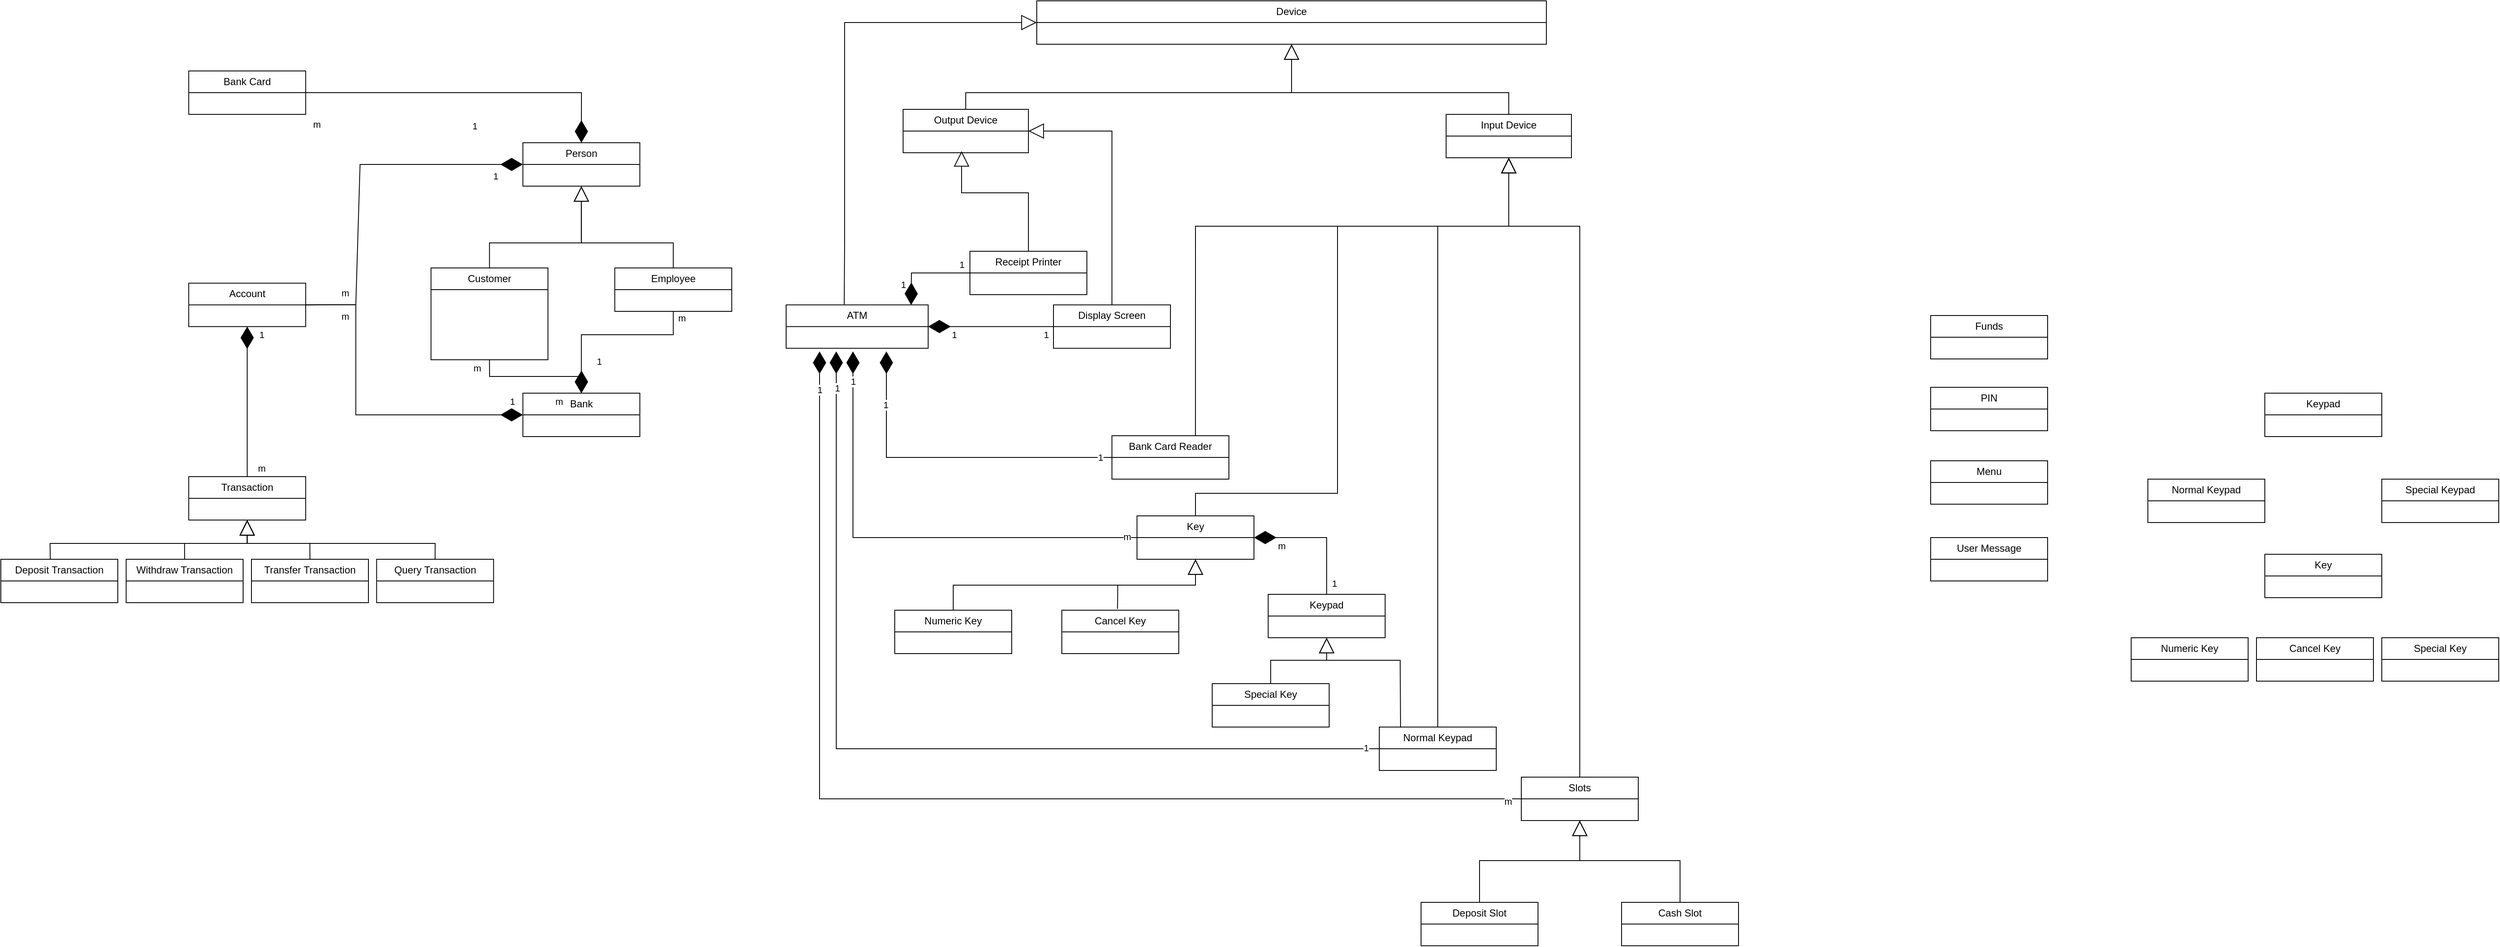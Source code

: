 <mxfile version="22.1.2" type="github">
  <diagram id="C5RBs43oDa-KdzZeNtuy" name="Page-1">
    <mxGraphModel dx="2876" dy="2240" grid="1" gridSize="10" guides="1" tooltips="1" connect="1" arrows="1" fold="1" page="1" pageScale="1" pageWidth="827" pageHeight="1169" math="0" shadow="0">
      <root>
        <mxCell id="WIyWlLk6GJQsqaUBKTNV-0" />
        <mxCell id="WIyWlLk6GJQsqaUBKTNV-1" parent="WIyWlLk6GJQsqaUBKTNV-0" />
        <mxCell id="lxfbXOvgFi9pX_aIyeBM-0" value="Person" style="swimlane;fontStyle=0;childLayout=stackLayout;horizontal=1;startSize=26;fillColor=none;horizontalStack=0;resizeParent=1;resizeParentMax=0;resizeLast=0;collapsible=1;marginBottom=0;whiteSpace=wrap;html=1;" parent="WIyWlLk6GJQsqaUBKTNV-1" vertex="1">
          <mxGeometry x="-65.1" y="60" width="140" height="52" as="geometry" />
        </mxCell>
        <mxCell id="lxfbXOvgFi9pX_aIyeBM-4" value="Customer" style="swimlane;fontStyle=0;childLayout=stackLayout;horizontal=1;startSize=26;fillColor=none;horizontalStack=0;resizeParent=1;resizeParentMax=0;resizeLast=0;collapsible=1;marginBottom=0;whiteSpace=wrap;html=1;" parent="WIyWlLk6GJQsqaUBKTNV-1" vertex="1">
          <mxGeometry x="-175.1" y="210" width="140" height="110" as="geometry" />
        </mxCell>
        <mxCell id="lxfbXOvgFi9pX_aIyeBM-5" value="Employee" style="swimlane;fontStyle=0;childLayout=stackLayout;horizontal=1;startSize=26;fillColor=none;horizontalStack=0;resizeParent=1;resizeParentMax=0;resizeLast=0;collapsible=1;marginBottom=0;whiteSpace=wrap;html=1;" parent="WIyWlLk6GJQsqaUBKTNV-1" vertex="1">
          <mxGeometry x="44.9" y="210" width="140" height="52" as="geometry" />
        </mxCell>
        <mxCell id="lxfbXOvgFi9pX_aIyeBM-7" value="" style="endArrow=block;endSize=16;endFill=0;html=1;rounded=0;exitX=0.5;exitY=0;exitDx=0;exitDy=0;entryX=0.5;entryY=1;entryDx=0;entryDy=0;" parent="WIyWlLk6GJQsqaUBKTNV-1" source="lxfbXOvgFi9pX_aIyeBM-4" target="lxfbXOvgFi9pX_aIyeBM-0" edge="1">
          <mxGeometry width="160" relative="1" as="geometry">
            <mxPoint x="54.9" y="420" as="sourcePoint" />
            <mxPoint x="4.9" y="170" as="targetPoint" />
            <Array as="points">
              <mxPoint x="-105.1" y="180" />
              <mxPoint x="4.9" y="180" />
            </Array>
          </mxGeometry>
        </mxCell>
        <mxCell id="lxfbXOvgFi9pX_aIyeBM-8" value="" style="endArrow=block;endSize=16;endFill=0;html=1;rounded=0;exitX=0.5;exitY=0;exitDx=0;exitDy=0;entryX=0.5;entryY=1;entryDx=0;entryDy=0;" parent="WIyWlLk6GJQsqaUBKTNV-1" source="lxfbXOvgFi9pX_aIyeBM-5" target="lxfbXOvgFi9pX_aIyeBM-0" edge="1">
          <mxGeometry width="160" relative="1" as="geometry">
            <mxPoint x="54.9" y="420" as="sourcePoint" />
            <mxPoint x="34.9" y="210" as="targetPoint" />
            <Array as="points">
              <mxPoint x="114.9" y="180" />
              <mxPoint x="4.9" y="180" />
            </Array>
          </mxGeometry>
        </mxCell>
        <mxCell id="lxfbXOvgFi9pX_aIyeBM-9" value="Bank" style="swimlane;fontStyle=0;childLayout=stackLayout;horizontal=1;startSize=26;fillColor=none;horizontalStack=0;resizeParent=1;resizeParentMax=0;resizeLast=0;collapsible=1;marginBottom=0;whiteSpace=wrap;html=1;" parent="WIyWlLk6GJQsqaUBKTNV-1" vertex="1">
          <mxGeometry x="-65.1" y="360" width="140" height="52" as="geometry" />
        </mxCell>
        <mxCell id="lxfbXOvgFi9pX_aIyeBM-10" value="" style="endArrow=diamondThin;endFill=1;endSize=24;html=1;rounded=0;entryX=0.5;entryY=0;entryDx=0;entryDy=0;exitX=0.5;exitY=1;exitDx=0;exitDy=0;" parent="WIyWlLk6GJQsqaUBKTNV-1" source="lxfbXOvgFi9pX_aIyeBM-4" target="lxfbXOvgFi9pX_aIyeBM-9" edge="1">
          <mxGeometry width="160" relative="1" as="geometry">
            <mxPoint x="354.9" y="360" as="sourcePoint" />
            <mxPoint x="444.9" y="390" as="targetPoint" />
            <Array as="points">
              <mxPoint x="-105" y="340" />
              <mxPoint x="-50" y="340" />
              <mxPoint x="5" y="340" />
            </Array>
          </mxGeometry>
        </mxCell>
        <mxCell id="lxfbXOvgFi9pX_aIyeBM-12" value="m" style="edgeLabel;html=1;align=center;verticalAlign=middle;resizable=0;points=[];" parent="lxfbXOvgFi9pX_aIyeBM-10" vertex="1" connectable="0">
          <mxGeometry x="-0.471" relative="1" as="geometry">
            <mxPoint x="63" y="30" as="offset" />
          </mxGeometry>
        </mxCell>
        <mxCell id="lxfbXOvgFi9pX_aIyeBM-13" value="m" style="edgeLabel;html=1;align=center;verticalAlign=middle;resizable=0;points=[];" parent="lxfbXOvgFi9pX_aIyeBM-10" vertex="1" connectable="0">
          <mxGeometry x="-0.894" y="-2" relative="1" as="geometry">
            <mxPoint x="-13" y="2" as="offset" />
          </mxGeometry>
        </mxCell>
        <mxCell id="lxfbXOvgFi9pX_aIyeBM-11" value="" style="endArrow=diamondThin;endFill=1;endSize=24;html=1;rounded=0;entryX=0.5;entryY=0;entryDx=0;entryDy=0;exitX=0.5;exitY=1;exitDx=0;exitDy=0;" parent="WIyWlLk6GJQsqaUBKTNV-1" source="lxfbXOvgFi9pX_aIyeBM-5" target="lxfbXOvgFi9pX_aIyeBM-9" edge="1">
          <mxGeometry width="160" relative="1" as="geometry">
            <mxPoint x="284.9" y="390" as="sourcePoint" />
            <mxPoint x="444.9" y="390" as="targetPoint" />
            <Array as="points">
              <mxPoint x="114.9" y="290" />
              <mxPoint x="4.9" y="290" />
            </Array>
          </mxGeometry>
        </mxCell>
        <mxCell id="lxfbXOvgFi9pX_aIyeBM-14" value="m" style="edgeLabel;html=1;align=center;verticalAlign=middle;resizable=0;points=[];" parent="WIyWlLk6GJQsqaUBKTNV-1" vertex="1" connectable="0">
          <mxGeometry x="-115.1" y="280.2" as="geometry">
            <mxPoint x="240" y="-10" as="offset" />
          </mxGeometry>
        </mxCell>
        <mxCell id="lxfbXOvgFi9pX_aIyeBM-15" value="1" style="edgeLabel;html=1;align=center;verticalAlign=middle;resizable=0;points=[];" parent="WIyWlLk6GJQsqaUBKTNV-1" vertex="1" connectable="0">
          <mxGeometry x="-5.3" y="330" as="geometry">
            <mxPoint x="31" y="-8" as="offset" />
          </mxGeometry>
        </mxCell>
        <mxCell id="lxfbXOvgFi9pX_aIyeBM-16" value="Device" style="swimlane;fontStyle=0;childLayout=stackLayout;horizontal=1;startSize=26;fillColor=none;horizontalStack=0;resizeParent=1;resizeParentMax=0;resizeLast=0;collapsible=1;marginBottom=0;whiteSpace=wrap;html=1;swimlaneFillColor=none;" parent="WIyWlLk6GJQsqaUBKTNV-1" vertex="1">
          <mxGeometry x="550" y="-110" width="610" height="52" as="geometry" />
        </mxCell>
        <mxCell id="lxfbXOvgFi9pX_aIyeBM-18" value="Slots" style="swimlane;fontStyle=0;childLayout=stackLayout;horizontal=1;startSize=26;fillColor=none;horizontalStack=0;resizeParent=1;resizeParentMax=0;resizeLast=0;collapsible=1;marginBottom=0;whiteSpace=wrap;html=1;" parent="WIyWlLk6GJQsqaUBKTNV-1" vertex="1">
          <mxGeometry x="1130" y="820" width="140" height="52" as="geometry" />
        </mxCell>
        <mxCell id="lxfbXOvgFi9pX_aIyeBM-19" value="Display Screen" style="swimlane;fontStyle=0;childLayout=stackLayout;horizontal=1;startSize=26;fillColor=none;horizontalStack=0;resizeParent=1;resizeParentMax=0;resizeLast=0;collapsible=1;marginBottom=0;whiteSpace=wrap;html=1;" parent="WIyWlLk6GJQsqaUBKTNV-1" vertex="1">
          <mxGeometry x="570" y="254.2" width="140" height="52" as="geometry" />
        </mxCell>
        <mxCell id="lxfbXOvgFi9pX_aIyeBM-21" value="Bank Card Reader" style="swimlane;fontStyle=0;childLayout=stackLayout;horizontal=1;startSize=26;fillColor=none;horizontalStack=0;resizeParent=1;resizeParentMax=0;resizeLast=0;collapsible=1;marginBottom=0;whiteSpace=wrap;html=1;" parent="WIyWlLk6GJQsqaUBKTNV-1" vertex="1">
          <mxGeometry x="640" y="411" width="140" height="52" as="geometry" />
        </mxCell>
        <mxCell id="lxfbXOvgFi9pX_aIyeBM-22" value="Key" style="swimlane;fontStyle=0;childLayout=stackLayout;horizontal=1;startSize=26;fillColor=none;horizontalStack=0;resizeParent=1;resizeParentMax=0;resizeLast=0;collapsible=1;marginBottom=0;whiteSpace=wrap;html=1;" parent="WIyWlLk6GJQsqaUBKTNV-1" vertex="1">
          <mxGeometry x="670" y="507" width="140" height="52" as="geometry" />
        </mxCell>
        <mxCell id="lxfbXOvgFi9pX_aIyeBM-23" value="" style="endArrow=block;endSize=16;endFill=0;html=1;rounded=0;exitX=0.409;exitY=-0.009;exitDx=0;exitDy=0;exitPerimeter=0;entryX=0;entryY=0.5;entryDx=0;entryDy=0;" parent="WIyWlLk6GJQsqaUBKTNV-1" source="lxfbXOvgFi9pX_aIyeBM-17" edge="1" target="lxfbXOvgFi9pX_aIyeBM-16">
          <mxGeometry width="160" relative="1" as="geometry">
            <mxPoint x="490" y="280" as="sourcePoint" />
            <mxPoint x="585" y="150" as="targetPoint" />
            <Array as="points">
              <mxPoint x="320" y="180" />
              <mxPoint x="320" y="-10" />
              <mxPoint x="320" y="-84" />
            </Array>
          </mxGeometry>
        </mxCell>
        <mxCell id="lxfbXOvgFi9pX_aIyeBM-17" value="ATM" style="swimlane;fontStyle=0;childLayout=stackLayout;horizontal=1;startSize=26;fillColor=none;horizontalStack=0;resizeParent=1;resizeParentMax=0;resizeLast=0;collapsible=1;marginBottom=0;whiteSpace=wrap;html=1;" parent="WIyWlLk6GJQsqaUBKTNV-1" vertex="1">
          <mxGeometry x="250" y="254.2" width="170" height="52" as="geometry" />
        </mxCell>
        <mxCell id="lxfbXOvgFi9pX_aIyeBM-24" value="Receipt Printer" style="swimlane;fontStyle=0;childLayout=stackLayout;horizontal=1;startSize=26;fillColor=none;horizontalStack=0;resizeParent=1;resizeParentMax=0;resizeLast=0;collapsible=1;marginBottom=0;whiteSpace=wrap;html=1;" parent="WIyWlLk6GJQsqaUBKTNV-1" vertex="1">
          <mxGeometry x="470" y="190" width="140" height="52" as="geometry" />
        </mxCell>
        <mxCell id="lxfbXOvgFi9pX_aIyeBM-25" value="" style="endArrow=block;endSize=16;endFill=0;html=1;rounded=0;exitX=0.5;exitY=0;exitDx=0;exitDy=0;" parent="WIyWlLk6GJQsqaUBKTNV-1" source="lxfbXOvgFi9pX_aIyeBM-24" edge="1">
          <mxGeometry width="160" relative="1" as="geometry">
            <mxPoint x="1167.5" y="280.2" as="sourcePoint" />
            <mxPoint x="460" y="70" as="targetPoint" />
            <Array as="points">
              <mxPoint x="540" y="120" />
              <mxPoint x="460" y="120" />
            </Array>
          </mxGeometry>
        </mxCell>
        <mxCell id="lxfbXOvgFi9pX_aIyeBM-26" value="" style="endArrow=block;endSize=16;endFill=0;html=1;rounded=0;exitX=0.714;exitY=0;exitDx=0;exitDy=0;entryX=0.5;entryY=1;entryDx=0;entryDy=0;exitPerimeter=0;" parent="WIyWlLk6GJQsqaUBKTNV-1" source="lxfbXOvgFi9pX_aIyeBM-21" edge="1" target="137IAhRCgr-cATY4Nlkl-7">
          <mxGeometry width="160" relative="1" as="geometry">
            <mxPoint x="490" y="190" as="sourcePoint" />
            <mxPoint x="655" y="150" as="targetPoint" />
            <Array as="points">
              <mxPoint x="740" y="160" />
              <mxPoint x="930" y="160" />
              <mxPoint x="1115" y="160" />
            </Array>
          </mxGeometry>
        </mxCell>
        <mxCell id="lxfbXOvgFi9pX_aIyeBM-28" value="" style="endArrow=block;endSize=16;endFill=0;html=1;rounded=0;exitX=0.5;exitY=0;exitDx=0;exitDy=0;entryX=1;entryY=0.5;entryDx=0;entryDy=0;" parent="WIyWlLk6GJQsqaUBKTNV-1" source="lxfbXOvgFi9pX_aIyeBM-19" edge="1" target="137IAhRCgr-cATY4Nlkl-8">
          <mxGeometry width="160" relative="1" as="geometry">
            <mxPoint x="610" y="320" as="sourcePoint" />
            <mxPoint x="960" y="90" as="targetPoint" />
            <Array as="points">
              <mxPoint x="640" y="46" />
            </Array>
          </mxGeometry>
        </mxCell>
        <mxCell id="lxfbXOvgFi9pX_aIyeBM-29" value="" style="endArrow=block;endSize=16;endFill=0;html=1;rounded=0;exitX=0.5;exitY=0;exitDx=0;exitDy=0;entryX=0.5;entryY=1;entryDx=0;entryDy=0;" parent="WIyWlLk6GJQsqaUBKTNV-1" source="lxfbXOvgFi9pX_aIyeBM-22" edge="1" target="137IAhRCgr-cATY4Nlkl-7">
          <mxGeometry width="160" relative="1" as="geometry">
            <mxPoint x="610" y="320" as="sourcePoint" />
            <mxPoint x="820" y="150" as="targetPoint" />
            <Array as="points">
              <mxPoint x="740" y="480" />
              <mxPoint x="910" y="480" />
              <mxPoint x="910" y="160" />
              <mxPoint x="1115" y="160" />
            </Array>
          </mxGeometry>
        </mxCell>
        <mxCell id="lxfbXOvgFi9pX_aIyeBM-30" value="" style="endArrow=block;endSize=16;endFill=0;html=1;rounded=0;exitX=0.5;exitY=0;exitDx=0;exitDy=0;entryX=0.5;entryY=1;entryDx=0;entryDy=0;" parent="WIyWlLk6GJQsqaUBKTNV-1" source="lxfbXOvgFi9pX_aIyeBM-18" edge="1" target="137IAhRCgr-cATY4Nlkl-7">
          <mxGeometry width="160" relative="1" as="geometry">
            <mxPoint x="720" y="360" as="sourcePoint" />
            <mxPoint x="1120" y="150" as="targetPoint" />
            <Array as="points">
              <mxPoint x="1200" y="160" />
              <mxPoint x="1115" y="160" />
            </Array>
          </mxGeometry>
        </mxCell>
        <mxCell id="lxfbXOvgFi9pX_aIyeBM-31" value="Deposit Slot" style="swimlane;fontStyle=0;childLayout=stackLayout;horizontal=1;startSize=26;fillColor=none;horizontalStack=0;resizeParent=1;resizeParentMax=0;resizeLast=0;collapsible=1;marginBottom=0;whiteSpace=wrap;html=1;" parent="WIyWlLk6GJQsqaUBKTNV-1" vertex="1">
          <mxGeometry x="1010" y="970" width="140" height="52" as="geometry" />
        </mxCell>
        <mxCell id="lxfbXOvgFi9pX_aIyeBM-32" value="Cash Slot" style="swimlane;fontStyle=0;childLayout=stackLayout;horizontal=1;startSize=26;fillColor=none;horizontalStack=0;resizeParent=1;resizeParentMax=0;resizeLast=0;collapsible=1;marginBottom=0;whiteSpace=wrap;html=1;" parent="WIyWlLk6GJQsqaUBKTNV-1" vertex="1">
          <mxGeometry x="1250" y="970" width="140" height="52" as="geometry" />
        </mxCell>
        <mxCell id="lxfbXOvgFi9pX_aIyeBM-33" value="Cancel Key" style="swimlane;fontStyle=0;childLayout=stackLayout;horizontal=1;startSize=26;fillColor=none;horizontalStack=0;resizeParent=1;resizeParentMax=0;resizeLast=0;collapsible=1;marginBottom=0;whiteSpace=wrap;html=1;" parent="WIyWlLk6GJQsqaUBKTNV-1" vertex="1">
          <mxGeometry x="580" y="620" width="140" height="52" as="geometry" />
        </mxCell>
        <mxCell id="lxfbXOvgFi9pX_aIyeBM-34" value="Special Key" style="swimlane;fontStyle=0;childLayout=stackLayout;horizontal=1;startSize=26;fillColor=none;horizontalStack=0;resizeParent=1;resizeParentMax=0;resizeLast=0;collapsible=1;marginBottom=0;whiteSpace=wrap;html=1;" parent="WIyWlLk6GJQsqaUBKTNV-1" vertex="1">
          <mxGeometry x="760" y="708" width="140" height="52" as="geometry" />
        </mxCell>
        <mxCell id="lxfbXOvgFi9pX_aIyeBM-35" value="Normal Keypad" style="swimlane;fontStyle=0;childLayout=stackLayout;horizontal=1;startSize=26;fillColor=none;horizontalStack=0;resizeParent=1;resizeParentMax=0;resizeLast=0;collapsible=1;marginBottom=0;whiteSpace=wrap;html=1;" parent="WIyWlLk6GJQsqaUBKTNV-1" vertex="1">
          <mxGeometry x="960" y="760" width="140" height="52" as="geometry" />
        </mxCell>
        <mxCell id="lxfbXOvgFi9pX_aIyeBM-36" value="" style="endArrow=diamondThin;endFill=1;endSize=24;html=1;rounded=0;entryX=0.88;entryY=0.003;entryDx=0;entryDy=0;exitX=0;exitY=0.5;exitDx=0;exitDy=0;entryPerimeter=0;" parent="WIyWlLk6GJQsqaUBKTNV-1" source="lxfbXOvgFi9pX_aIyeBM-24" target="lxfbXOvgFi9pX_aIyeBM-17" edge="1">
          <mxGeometry width="160" relative="1" as="geometry">
            <mxPoint x="610" y="440" as="sourcePoint" />
            <mxPoint x="770" y="440" as="targetPoint" />
            <Array as="points">
              <mxPoint x="400" y="216" />
            </Array>
          </mxGeometry>
        </mxCell>
        <mxCell id="lxfbXOvgFi9pX_aIyeBM-76" value="1" style="edgeLabel;html=1;align=center;verticalAlign=middle;resizable=0;points=[];" parent="lxfbXOvgFi9pX_aIyeBM-36" vertex="1" connectable="0">
          <mxGeometry x="0.183" y="2" relative="1" as="geometry">
            <mxPoint x="-16" y="12" as="offset" />
          </mxGeometry>
        </mxCell>
        <mxCell id="lxfbXOvgFi9pX_aIyeBM-77" value="1" style="edgeLabel;html=1;align=center;verticalAlign=middle;resizable=0;points=[];" parent="lxfbXOvgFi9pX_aIyeBM-36" vertex="1" connectable="0">
          <mxGeometry x="-0.611" relative="1" as="geometry">
            <mxPoint x="11" y="-10" as="offset" />
          </mxGeometry>
        </mxCell>
        <mxCell id="lxfbXOvgFi9pX_aIyeBM-37" value="" style="endArrow=diamondThin;endFill=1;endSize=24;html=1;rounded=0;exitX=0;exitY=0.5;exitDx=0;exitDy=0;" parent="WIyWlLk6GJQsqaUBKTNV-1" source="lxfbXOvgFi9pX_aIyeBM-21" edge="1">
          <mxGeometry width="160" relative="1" as="geometry">
            <mxPoint x="470" y="365.58" as="sourcePoint" />
            <mxPoint x="370" y="310" as="targetPoint" />
            <Array as="points">
              <mxPoint x="370" y="437" />
            </Array>
          </mxGeometry>
        </mxCell>
        <mxCell id="lxfbXOvgFi9pX_aIyeBM-78" value="1" style="edgeLabel;html=1;align=center;verticalAlign=middle;resizable=0;points=[];" parent="lxfbXOvgFi9pX_aIyeBM-37" vertex="1" connectable="0">
          <mxGeometry x="0.711" y="1" relative="1" as="geometry">
            <mxPoint y="6" as="offset" />
          </mxGeometry>
        </mxCell>
        <mxCell id="lxfbXOvgFi9pX_aIyeBM-79" value="1" style="edgeLabel;html=1;align=center;verticalAlign=middle;resizable=0;points=[];" parent="lxfbXOvgFi9pX_aIyeBM-37" vertex="1" connectable="0">
          <mxGeometry x="-0.926" relative="1" as="geometry">
            <mxPoint as="offset" />
          </mxGeometry>
        </mxCell>
        <mxCell id="lxfbXOvgFi9pX_aIyeBM-38" value="" style="endArrow=diamondThin;endFill=1;endSize=24;html=1;rounded=0;exitX=0;exitY=0.5;exitDx=0;exitDy=0;entryX=1;entryY=0.5;entryDx=0;entryDy=0;" parent="WIyWlLk6GJQsqaUBKTNV-1" source="lxfbXOvgFi9pX_aIyeBM-19" edge="1" target="lxfbXOvgFi9pX_aIyeBM-17">
          <mxGeometry width="160" relative="1" as="geometry">
            <mxPoint x="650" y="450" as="sourcePoint" />
            <mxPoint x="350" y="310" as="targetPoint" />
            <Array as="points" />
          </mxGeometry>
        </mxCell>
        <mxCell id="lxfbXOvgFi9pX_aIyeBM-80" value="1" style="edgeLabel;html=1;align=center;verticalAlign=middle;resizable=0;points=[];" parent="lxfbXOvgFi9pX_aIyeBM-38" vertex="1" connectable="0">
          <mxGeometry x="0.835" relative="1" as="geometry">
            <mxPoint x="18" y="10" as="offset" />
          </mxGeometry>
        </mxCell>
        <mxCell id="lxfbXOvgFi9pX_aIyeBM-81" value="1" style="edgeLabel;html=1;align=center;verticalAlign=middle;resizable=0;points=[];" parent="lxfbXOvgFi9pX_aIyeBM-38" vertex="1" connectable="0">
          <mxGeometry x="-0.951" relative="1" as="geometry">
            <mxPoint x="-6" y="10" as="offset" />
          </mxGeometry>
        </mxCell>
        <mxCell id="lxfbXOvgFi9pX_aIyeBM-39" value="" style="endArrow=diamondThin;endFill=1;endSize=24;html=1;rounded=0;exitX=0;exitY=0.5;exitDx=0;exitDy=0;" parent="WIyWlLk6GJQsqaUBKTNV-1" source="lxfbXOvgFi9pX_aIyeBM-22" edge="1">
          <mxGeometry width="160" relative="1" as="geometry">
            <mxPoint x="660" y="516" as="sourcePoint" />
            <mxPoint x="330" y="310" as="targetPoint" />
            <Array as="points">
              <mxPoint x="330" y="533" />
            </Array>
          </mxGeometry>
        </mxCell>
        <mxCell id="lxfbXOvgFi9pX_aIyeBM-82" value="1" style="edgeLabel;html=1;align=center;verticalAlign=middle;resizable=0;points=[];" parent="lxfbXOvgFi9pX_aIyeBM-39" vertex="1" connectable="0">
          <mxGeometry x="0.885" relative="1" as="geometry">
            <mxPoint y="3" as="offset" />
          </mxGeometry>
        </mxCell>
        <mxCell id="lxfbXOvgFi9pX_aIyeBM-83" value="m" style="edgeLabel;html=1;align=center;verticalAlign=middle;resizable=0;points=[];" parent="lxfbXOvgFi9pX_aIyeBM-39" vertex="1" connectable="0">
          <mxGeometry x="-0.955" y="-1" relative="1" as="geometry">
            <mxPoint as="offset" />
          </mxGeometry>
        </mxCell>
        <mxCell id="lxfbXOvgFi9pX_aIyeBM-40" value="" style="endArrow=diamondThin;endFill=1;endSize=24;html=1;rounded=0;exitX=0;exitY=0.5;exitDx=0;exitDy=0;" parent="WIyWlLk6GJQsqaUBKTNV-1" source="lxfbXOvgFi9pX_aIyeBM-18" edge="1">
          <mxGeometry width="160" relative="1" as="geometry">
            <mxPoint x="745" y="610" as="sourcePoint" />
            <mxPoint x="290" y="310" as="targetPoint" />
            <Array as="points">
              <mxPoint x="290" y="846" />
              <mxPoint x="290" y="686" />
            </Array>
          </mxGeometry>
        </mxCell>
        <mxCell id="lxfbXOvgFi9pX_aIyeBM-86" value="m" style="edgeLabel;html=1;align=center;verticalAlign=middle;resizable=0;points=[];" parent="lxfbXOvgFi9pX_aIyeBM-40" vertex="1" connectable="0">
          <mxGeometry x="-0.976" y="3" relative="1" as="geometry">
            <mxPoint as="offset" />
          </mxGeometry>
        </mxCell>
        <mxCell id="lxfbXOvgFi9pX_aIyeBM-87" value="1" style="edgeLabel;html=1;align=center;verticalAlign=middle;resizable=0;points=[];" parent="lxfbXOvgFi9pX_aIyeBM-40" vertex="1" connectable="0">
          <mxGeometry x="0.933" relative="1" as="geometry">
            <mxPoint as="offset" />
          </mxGeometry>
        </mxCell>
        <mxCell id="lxfbXOvgFi9pX_aIyeBM-41" value="" style="endArrow=diamondThin;endFill=1;endSize=24;html=1;rounded=0;exitX=0;exitY=0.5;exitDx=0;exitDy=0;" parent="WIyWlLk6GJQsqaUBKTNV-1" source="lxfbXOvgFi9pX_aIyeBM-35" edge="1">
          <mxGeometry width="160" relative="1" as="geometry">
            <mxPoint x="690" y="620" as="sourcePoint" />
            <mxPoint x="310" y="310" as="targetPoint" />
            <Array as="points">
              <mxPoint x="310" y="786" />
              <mxPoint x="310" y="596" />
            </Array>
          </mxGeometry>
        </mxCell>
        <mxCell id="lxfbXOvgFi9pX_aIyeBM-84" value="1" style="edgeLabel;html=1;align=center;verticalAlign=middle;resizable=0;points=[];" parent="lxfbXOvgFi9pX_aIyeBM-41" vertex="1" connectable="0">
          <mxGeometry x="0.922" relative="1" as="geometry">
            <mxPoint x="1" as="offset" />
          </mxGeometry>
        </mxCell>
        <mxCell id="lxfbXOvgFi9pX_aIyeBM-85" value="1" style="edgeLabel;html=1;align=center;verticalAlign=middle;resizable=0;points=[];" parent="lxfbXOvgFi9pX_aIyeBM-41" vertex="1" connectable="0">
          <mxGeometry x="-0.972" y="-1" relative="1" as="geometry">
            <mxPoint as="offset" />
          </mxGeometry>
        </mxCell>
        <mxCell id="lxfbXOvgFi9pX_aIyeBM-42" value="" style="endArrow=block;endSize=16;endFill=0;html=1;rounded=0;exitX=0.5;exitY=0;exitDx=0;exitDy=0;entryX=0.5;entryY=1;entryDx=0;entryDy=0;" parent="WIyWlLk6GJQsqaUBKTNV-1" source="lxfbXOvgFi9pX_aIyeBM-31" target="lxfbXOvgFi9pX_aIyeBM-18" edge="1">
          <mxGeometry width="160" relative="1" as="geometry">
            <mxPoint x="630" y="730" as="sourcePoint" />
            <mxPoint x="790" y="730" as="targetPoint" />
            <Array as="points">
              <mxPoint x="1080" y="920" />
              <mxPoint x="1200" y="920" />
            </Array>
          </mxGeometry>
        </mxCell>
        <mxCell id="lxfbXOvgFi9pX_aIyeBM-43" value="" style="endArrow=block;endSize=16;endFill=0;html=1;rounded=0;exitX=0.5;exitY=0;exitDx=0;exitDy=0;entryX=0.5;entryY=1;entryDx=0;entryDy=0;" parent="WIyWlLk6GJQsqaUBKTNV-1" source="lxfbXOvgFi9pX_aIyeBM-32" target="lxfbXOvgFi9pX_aIyeBM-18" edge="1">
          <mxGeometry width="160" relative="1" as="geometry">
            <mxPoint x="1035" y="770" as="sourcePoint" />
            <mxPoint x="1130" y="722" as="targetPoint" />
            <Array as="points">
              <mxPoint x="1320" y="920" />
              <mxPoint x="1200" y="920" />
            </Array>
          </mxGeometry>
        </mxCell>
        <mxCell id="lxfbXOvgFi9pX_aIyeBM-44" value="" style="endArrow=block;endSize=16;endFill=0;html=1;rounded=0;exitX=0.476;exitY=-0.03;exitDx=0;exitDy=0;exitPerimeter=0;entryX=0.5;entryY=1;entryDx=0;entryDy=0;" parent="WIyWlLk6GJQsqaUBKTNV-1" source="lxfbXOvgFi9pX_aIyeBM-33" target="lxfbXOvgFi9pX_aIyeBM-22" edge="1">
          <mxGeometry width="160" relative="1" as="geometry">
            <mxPoint x="700" y="720" as="sourcePoint" />
            <mxPoint x="860" y="720" as="targetPoint" />
            <Array as="points">
              <mxPoint x="647" y="590" />
              <mxPoint x="740" y="590" />
            </Array>
          </mxGeometry>
        </mxCell>
        <mxCell id="lxfbXOvgFi9pX_aIyeBM-45" value="" style="endArrow=block;endSize=16;endFill=0;html=1;rounded=0;exitX=0.5;exitY=0;exitDx=0;exitDy=0;entryX=0.5;entryY=1;entryDx=0;entryDy=0;" parent="WIyWlLk6GJQsqaUBKTNV-1" source="lxfbXOvgFi9pX_aIyeBM-34" target="SAzdY6Elj2zPDtOs_SPH-2" edge="1">
          <mxGeometry width="160" relative="1" as="geometry">
            <mxPoint x="700" y="720" as="sourcePoint" />
            <mxPoint x="900" y="650" as="targetPoint" />
            <Array as="points">
              <mxPoint x="830" y="680" />
              <mxPoint x="897" y="680" />
            </Array>
          </mxGeometry>
        </mxCell>
        <mxCell id="lxfbXOvgFi9pX_aIyeBM-46" value="" style="endArrow=block;endSize=16;endFill=0;html=1;rounded=0;exitX=0.5;exitY=0;exitDx=0;exitDy=0;entryX=0.5;entryY=1;entryDx=0;entryDy=0;" parent="WIyWlLk6GJQsqaUBKTNV-1" source="lxfbXOvgFi9pX_aIyeBM-35" edge="1" target="137IAhRCgr-cATY4Nlkl-7">
          <mxGeometry width="160" relative="1" as="geometry">
            <mxPoint x="530" y="390" as="sourcePoint" />
            <mxPoint x="970" y="150" as="targetPoint" />
            <Array as="points">
              <mxPoint x="1030" y="160" />
              <mxPoint x="1115" y="160" />
            </Array>
          </mxGeometry>
        </mxCell>
        <mxCell id="lxfbXOvgFi9pX_aIyeBM-47" value="" style="endArrow=diamondThin;endFill=1;endSize=24;html=1;rounded=0;exitX=0.5;exitY=0;exitDx=0;exitDy=0;entryX=1;entryY=0.5;entryDx=0;entryDy=0;" parent="WIyWlLk6GJQsqaUBKTNV-1" source="SAzdY6Elj2zPDtOs_SPH-2" target="lxfbXOvgFi9pX_aIyeBM-22" edge="1">
          <mxGeometry width="160" relative="1" as="geometry">
            <mxPoint x="999.08" y="730.78" as="sourcePoint" />
            <mxPoint x="957" y="550" as="targetPoint" />
            <Array as="points">
              <mxPoint x="897" y="533" />
            </Array>
          </mxGeometry>
        </mxCell>
        <mxCell id="lxfbXOvgFi9pX_aIyeBM-74" value="m" style="edgeLabel;html=1;align=center;verticalAlign=middle;resizable=0;points=[];" parent="lxfbXOvgFi9pX_aIyeBM-47" vertex="1" connectable="0">
          <mxGeometry x="0.763" y="-1" relative="1" as="geometry">
            <mxPoint x="14" y="11" as="offset" />
          </mxGeometry>
        </mxCell>
        <mxCell id="lxfbXOvgFi9pX_aIyeBM-75" value="1" style="edgeLabel;html=1;align=center;verticalAlign=middle;resizable=0;points=[];" parent="lxfbXOvgFi9pX_aIyeBM-47" vertex="1" connectable="0">
          <mxGeometry x="-0.867" y="2" relative="1" as="geometry">
            <mxPoint x="11" y="-3" as="offset" />
          </mxGeometry>
        </mxCell>
        <mxCell id="lxfbXOvgFi9pX_aIyeBM-48" value="Account" style="swimlane;fontStyle=0;childLayout=stackLayout;horizontal=1;startSize=26;fillColor=none;horizontalStack=0;resizeParent=1;resizeParentMax=0;resizeLast=0;collapsible=1;marginBottom=0;whiteSpace=wrap;html=1;" parent="WIyWlLk6GJQsqaUBKTNV-1" vertex="1">
          <mxGeometry x="-465.1" y="228.2" width="140" height="52" as="geometry" />
        </mxCell>
        <mxCell id="lxfbXOvgFi9pX_aIyeBM-49" value="" style="endArrow=diamondThin;endFill=1;endSize=24;html=1;rounded=0;exitX=1;exitY=0.5;exitDx=0;exitDy=0;entryX=0;entryY=0.5;entryDx=0;entryDy=0;" parent="WIyWlLk6GJQsqaUBKTNV-1" source="lxfbXOvgFi9pX_aIyeBM-48" target="lxfbXOvgFi9pX_aIyeBM-9" edge="1">
          <mxGeometry width="160" relative="1" as="geometry">
            <mxPoint x="-275.1" y="290" as="sourcePoint" />
            <mxPoint x="-365.1" y="260" as="targetPoint" />
            <Array as="points">
              <mxPoint x="-265.1" y="254" />
              <mxPoint x="-265.1" y="386" />
            </Array>
          </mxGeometry>
        </mxCell>
        <mxCell id="lxfbXOvgFi9pX_aIyeBM-50" value="1" style="edgeLabel;html=1;align=center;verticalAlign=middle;resizable=0;points=[];" parent="WIyWlLk6GJQsqaUBKTNV-1" vertex="1" connectable="0">
          <mxGeometry x="-5.1" y="330" as="geometry">
            <mxPoint x="-73" y="40" as="offset" />
          </mxGeometry>
        </mxCell>
        <mxCell id="lxfbXOvgFi9pX_aIyeBM-51" value="m" style="edgeLabel;html=1;align=center;verticalAlign=middle;resizable=0;points=[];" parent="WIyWlLk6GJQsqaUBKTNV-1" vertex="1" connectable="0">
          <mxGeometry x="-205.1" y="228.2" as="geometry">
            <mxPoint x="-73" y="40" as="offset" />
          </mxGeometry>
        </mxCell>
        <mxCell id="lxfbXOvgFi9pX_aIyeBM-52" value="" style="endArrow=diamondThin;endFill=1;endSize=24;html=1;rounded=0;exitX=1;exitY=0.5;exitDx=0;exitDy=0;entryX=0;entryY=0.5;entryDx=0;entryDy=0;strokeColor=default;" parent="WIyWlLk6GJQsqaUBKTNV-1" source="lxfbXOvgFi9pX_aIyeBM-48" target="lxfbXOvgFi9pX_aIyeBM-0" edge="1">
          <mxGeometry width="160" relative="1" as="geometry">
            <mxPoint x="-350.1" y="272" as="sourcePoint" />
            <mxPoint x="-55.1" y="396" as="targetPoint" />
            <Array as="points">
              <mxPoint x="-265.1" y="254" />
              <mxPoint x="-260" y="86" />
            </Array>
          </mxGeometry>
        </mxCell>
        <mxCell id="lxfbXOvgFi9pX_aIyeBM-53" value="m" style="edgeLabel;html=1;align=center;verticalAlign=middle;resizable=0;points=[];" parent="WIyWlLk6GJQsqaUBKTNV-1" vertex="1" connectable="0">
          <mxGeometry x="-205.1" y="200" as="geometry">
            <mxPoint x="-73" y="40" as="offset" />
          </mxGeometry>
        </mxCell>
        <mxCell id="lxfbXOvgFi9pX_aIyeBM-54" value="1" style="edgeLabel;html=1;align=center;verticalAlign=middle;resizable=0;points=[];" parent="WIyWlLk6GJQsqaUBKTNV-1" vertex="1" connectable="0">
          <mxGeometry x="-25.1" y="60" as="geometry">
            <mxPoint x="-73" y="40" as="offset" />
          </mxGeometry>
        </mxCell>
        <mxCell id="lxfbXOvgFi9pX_aIyeBM-55" value="Transaction" style="swimlane;fontStyle=0;childLayout=stackLayout;horizontal=1;startSize=26;fillColor=none;horizontalStack=0;resizeParent=1;resizeParentMax=0;resizeLast=0;collapsible=1;marginBottom=0;whiteSpace=wrap;html=1;" parent="WIyWlLk6GJQsqaUBKTNV-1" vertex="1">
          <mxGeometry x="-465.1" y="460" width="140" height="52" as="geometry" />
        </mxCell>
        <mxCell id="lxfbXOvgFi9pX_aIyeBM-56" value="" style="endArrow=diamondThin;endFill=1;endSize=24;html=1;rounded=0;entryX=0.5;entryY=1;entryDx=0;entryDy=0;exitX=0.5;exitY=0;exitDx=0;exitDy=0;" parent="WIyWlLk6GJQsqaUBKTNV-1" source="lxfbXOvgFi9pX_aIyeBM-55" target="lxfbXOvgFi9pX_aIyeBM-48" edge="1">
          <mxGeometry width="160" relative="1" as="geometry">
            <mxPoint x="-415.1" y="420" as="sourcePoint" />
            <mxPoint x="-225.1" y="450" as="targetPoint" />
          </mxGeometry>
        </mxCell>
        <mxCell id="lxfbXOvgFi9pX_aIyeBM-57" value="m" style="edgeLabel;html=1;align=center;verticalAlign=middle;resizable=0;points=[];" parent="WIyWlLk6GJQsqaUBKTNV-1" vertex="1" connectable="0">
          <mxGeometry x="-305.1" y="410" as="geometry">
            <mxPoint x="-73" y="40" as="offset" />
          </mxGeometry>
        </mxCell>
        <mxCell id="lxfbXOvgFi9pX_aIyeBM-58" value="1" style="edgeLabel;html=1;align=center;verticalAlign=middle;resizable=0;points=[];" parent="WIyWlLk6GJQsqaUBKTNV-1" vertex="1" connectable="0">
          <mxGeometry x="-305.1" y="250" as="geometry">
            <mxPoint x="-73" y="40" as="offset" />
          </mxGeometry>
        </mxCell>
        <mxCell id="lxfbXOvgFi9pX_aIyeBM-59" value="Deposit Transaction" style="swimlane;fontStyle=0;childLayout=stackLayout;horizontal=1;startSize=26;fillColor=none;horizontalStack=0;resizeParent=1;resizeParentMax=0;resizeLast=0;collapsible=1;marginBottom=0;whiteSpace=wrap;html=1;" parent="WIyWlLk6GJQsqaUBKTNV-1" vertex="1">
          <mxGeometry x="-690" y="559" width="140" height="52" as="geometry" />
        </mxCell>
        <mxCell id="lxfbXOvgFi9pX_aIyeBM-61" value="Withdraw Transaction" style="swimlane;fontStyle=0;childLayout=stackLayout;horizontal=1;startSize=26;fillColor=none;horizontalStack=0;resizeParent=1;resizeParentMax=0;resizeLast=0;collapsible=1;marginBottom=0;whiteSpace=wrap;html=1;" parent="WIyWlLk6GJQsqaUBKTNV-1" vertex="1">
          <mxGeometry x="-540" y="559" width="140" height="52" as="geometry" />
        </mxCell>
        <mxCell id="lxfbXOvgFi9pX_aIyeBM-62" value="Transfer Transaction" style="swimlane;fontStyle=0;childLayout=stackLayout;horizontal=1;startSize=26;fillColor=none;horizontalStack=0;resizeParent=1;resizeParentMax=0;resizeLast=0;collapsible=1;marginBottom=0;whiteSpace=wrap;html=1;" parent="WIyWlLk6GJQsqaUBKTNV-1" vertex="1">
          <mxGeometry x="-390" y="559" width="140" height="52" as="geometry" />
        </mxCell>
        <mxCell id="lxfbXOvgFi9pX_aIyeBM-63" value="Query Transaction" style="swimlane;fontStyle=0;childLayout=stackLayout;horizontal=1;startSize=26;fillColor=none;horizontalStack=0;resizeParent=1;resizeParentMax=0;resizeLast=0;collapsible=1;marginBottom=0;whiteSpace=wrap;html=1;" parent="WIyWlLk6GJQsqaUBKTNV-1" vertex="1">
          <mxGeometry x="-240.2" y="559" width="140" height="52" as="geometry" />
        </mxCell>
        <mxCell id="lxfbXOvgFi9pX_aIyeBM-64" value="" style="endArrow=block;endSize=16;endFill=0;html=1;rounded=0;exitX=0.423;exitY=0.01;exitDx=0;exitDy=0;exitPerimeter=0;entryX=0.5;entryY=1;entryDx=0;entryDy=0;" parent="WIyWlLk6GJQsqaUBKTNV-1" source="lxfbXOvgFi9pX_aIyeBM-59" target="lxfbXOvgFi9pX_aIyeBM-55" edge="1">
          <mxGeometry width="160" relative="1" as="geometry">
            <mxPoint x="-375.1" y="530" as="sourcePoint" />
            <mxPoint x="-215.1" y="530" as="targetPoint" />
            <Array as="points">
              <mxPoint x="-631.1" y="540" />
              <mxPoint x="-395.1" y="540" />
            </Array>
          </mxGeometry>
        </mxCell>
        <mxCell id="lxfbXOvgFi9pX_aIyeBM-65" value="" style="endArrow=block;endSize=16;endFill=0;html=1;rounded=0;entryX=0.5;entryY=1;entryDx=0;entryDy=0;exitX=0.5;exitY=0;exitDx=0;exitDy=0;" parent="WIyWlLk6GJQsqaUBKTNV-1" source="lxfbXOvgFi9pX_aIyeBM-61" target="lxfbXOvgFi9pX_aIyeBM-55" edge="1">
          <mxGeometry width="160" relative="1" as="geometry">
            <mxPoint x="-621.1" y="570" as="sourcePoint" />
            <mxPoint x="-385.1" y="522" as="targetPoint" />
            <Array as="points">
              <mxPoint x="-470.1" y="540" />
              <mxPoint x="-395.1" y="540" />
            </Array>
          </mxGeometry>
        </mxCell>
        <mxCell id="lxfbXOvgFi9pX_aIyeBM-67" value="" style="endArrow=block;endSize=16;endFill=0;html=1;rounded=0;exitX=0.5;exitY=0;exitDx=0;exitDy=0;entryX=0.5;entryY=1;entryDx=0;entryDy=0;" parent="WIyWlLk6GJQsqaUBKTNV-1" source="lxfbXOvgFi9pX_aIyeBM-62" target="lxfbXOvgFi9pX_aIyeBM-55" edge="1">
          <mxGeometry width="160" relative="1" as="geometry">
            <mxPoint x="-460.1" y="569" as="sourcePoint" />
            <mxPoint x="-305.1" y="530" as="targetPoint" />
            <Array as="points">
              <mxPoint x="-320.1" y="540" />
              <mxPoint x="-395.1" y="540" />
            </Array>
          </mxGeometry>
        </mxCell>
        <mxCell id="lxfbXOvgFi9pX_aIyeBM-68" value="" style="endArrow=block;endSize=16;endFill=0;html=1;rounded=0;exitX=0.5;exitY=0;exitDx=0;exitDy=0;entryX=0.5;entryY=1;entryDx=0;entryDy=0;" parent="WIyWlLk6GJQsqaUBKTNV-1" source="lxfbXOvgFi9pX_aIyeBM-63" target="lxfbXOvgFi9pX_aIyeBM-55" edge="1">
          <mxGeometry width="160" relative="1" as="geometry">
            <mxPoint x="-621.1" y="570" as="sourcePoint" />
            <mxPoint x="-385.1" y="522" as="targetPoint" />
            <Array as="points">
              <mxPoint x="-170.1" y="540" />
              <mxPoint x="-395.1" y="540" />
            </Array>
          </mxGeometry>
        </mxCell>
        <mxCell id="lxfbXOvgFi9pX_aIyeBM-69" value="Bank Card" style="swimlane;fontStyle=0;childLayout=stackLayout;horizontal=1;startSize=26;fillColor=none;horizontalStack=0;resizeParent=1;resizeParentMax=0;resizeLast=0;collapsible=1;marginBottom=0;whiteSpace=wrap;html=1;" parent="WIyWlLk6GJQsqaUBKTNV-1" vertex="1">
          <mxGeometry x="-465.1" y="-26" width="140" height="52" as="geometry" />
        </mxCell>
        <mxCell id="lxfbXOvgFi9pX_aIyeBM-70" value="" style="endArrow=diamondThin;endFill=1;endSize=24;html=1;rounded=0;exitX=1;exitY=0.5;exitDx=0;exitDy=0;entryX=0.5;entryY=0;entryDx=0;entryDy=0;" parent="WIyWlLk6GJQsqaUBKTNV-1" source="lxfbXOvgFi9pX_aIyeBM-69" target="lxfbXOvgFi9pX_aIyeBM-0" edge="1">
          <mxGeometry width="160" relative="1" as="geometry">
            <mxPoint x="-315.1" y="224" as="sourcePoint" />
            <mxPoint x="-55.1" y="96" as="targetPoint" />
            <Array as="points">
              <mxPoint x="5" />
            </Array>
          </mxGeometry>
        </mxCell>
        <mxCell id="lxfbXOvgFi9pX_aIyeBM-71" value="1" style="edgeLabel;html=1;align=center;verticalAlign=middle;resizable=0;points=[];" parent="WIyWlLk6GJQsqaUBKTNV-1" vertex="1" connectable="0">
          <mxGeometry x="-50" as="geometry">
            <mxPoint x="-73" y="40" as="offset" />
          </mxGeometry>
        </mxCell>
        <mxCell id="lxfbXOvgFi9pX_aIyeBM-73" value="m" style="edgeLabel;html=1;align=center;verticalAlign=middle;resizable=0;points=[];" parent="WIyWlLk6GJQsqaUBKTNV-1" vertex="1" connectable="0">
          <mxGeometry x="-115.1" y="270.003" as="geometry">
            <mxPoint x="-197" y="-232" as="offset" />
          </mxGeometry>
        </mxCell>
        <mxCell id="137IAhRCgr-cATY4Nlkl-0" value="Numeric Key" style="swimlane;fontStyle=0;childLayout=stackLayout;horizontal=1;startSize=26;fillColor=none;horizontalStack=0;resizeParent=1;resizeParentMax=0;resizeLast=0;collapsible=1;marginBottom=0;whiteSpace=wrap;html=1;" parent="WIyWlLk6GJQsqaUBKTNV-1" vertex="1">
          <mxGeometry x="380" y="620" width="140" height="52" as="geometry" />
        </mxCell>
        <mxCell id="137IAhRCgr-cATY4Nlkl-2" value="" style="endArrow=block;endSize=16;endFill=0;html=1;rounded=0;exitX=0.5;exitY=0;exitDx=0;exitDy=0;entryX=0.5;entryY=1;entryDx=0;entryDy=0;" parent="WIyWlLk6GJQsqaUBKTNV-1" source="137IAhRCgr-cATY4Nlkl-0" target="lxfbXOvgFi9pX_aIyeBM-22" edge="1">
          <mxGeometry width="160" relative="1" as="geometry">
            <mxPoint x="590" y="540" as="sourcePoint" />
            <mxPoint x="750" y="540" as="targetPoint" />
            <Array as="points">
              <mxPoint x="450" y="590" />
              <mxPoint x="740" y="590" />
            </Array>
          </mxGeometry>
        </mxCell>
        <mxCell id="137IAhRCgr-cATY4Nlkl-3" value="Funds" style="swimlane;fontStyle=0;childLayout=stackLayout;horizontal=1;startSize=26;fillColor=none;horizontalStack=0;resizeParent=1;resizeParentMax=0;resizeLast=0;collapsible=1;marginBottom=0;whiteSpace=wrap;html=1;" parent="WIyWlLk6GJQsqaUBKTNV-1" vertex="1">
          <mxGeometry x="1620" y="267" width="140" height="52" as="geometry" />
        </mxCell>
        <mxCell id="137IAhRCgr-cATY4Nlkl-4" value="PIN" style="swimlane;fontStyle=0;childLayout=stackLayout;horizontal=1;startSize=26;fillColor=none;horizontalStack=0;resizeParent=1;resizeParentMax=0;resizeLast=0;collapsible=1;marginBottom=0;whiteSpace=wrap;html=1;" parent="WIyWlLk6GJQsqaUBKTNV-1" vertex="1">
          <mxGeometry x="1620" y="353" width="140" height="52" as="geometry" />
        </mxCell>
        <mxCell id="137IAhRCgr-cATY4Nlkl-5" value="Menu" style="swimlane;fontStyle=0;childLayout=stackLayout;horizontal=1;startSize=26;fillColor=none;horizontalStack=0;resizeParent=1;resizeParentMax=0;resizeLast=0;collapsible=1;marginBottom=0;whiteSpace=wrap;html=1;" parent="WIyWlLk6GJQsqaUBKTNV-1" vertex="1">
          <mxGeometry x="1620" y="441" width="140" height="52" as="geometry" />
        </mxCell>
        <mxCell id="137IAhRCgr-cATY4Nlkl-6" value="User Message" style="swimlane;fontStyle=0;childLayout=stackLayout;horizontal=1;startSize=26;fillColor=none;horizontalStack=0;resizeParent=1;resizeParentMax=0;resizeLast=0;collapsible=1;marginBottom=0;whiteSpace=wrap;html=1;" parent="WIyWlLk6GJQsqaUBKTNV-1" vertex="1">
          <mxGeometry x="1620" y="533" width="140" height="52" as="geometry" />
        </mxCell>
        <mxCell id="137IAhRCgr-cATY4Nlkl-7" value="Input Device" style="swimlane;fontStyle=0;childLayout=stackLayout;horizontal=1;startSize=26;fillColor=none;horizontalStack=0;resizeParent=1;resizeParentMax=0;resizeLast=0;collapsible=1;marginBottom=0;whiteSpace=wrap;html=1;swimlaneFillColor=none;" parent="WIyWlLk6GJQsqaUBKTNV-1" vertex="1">
          <mxGeometry x="1040" y="26" width="150" height="52" as="geometry" />
        </mxCell>
        <mxCell id="137IAhRCgr-cATY4Nlkl-8" value="Output Device" style="swimlane;fontStyle=0;childLayout=stackLayout;horizontal=1;startSize=26;fillColor=none;horizontalStack=0;resizeParent=1;resizeParentMax=0;resizeLast=0;collapsible=1;marginBottom=0;whiteSpace=wrap;html=1;swimlaneFillColor=none;" parent="WIyWlLk6GJQsqaUBKTNV-1" vertex="1">
          <mxGeometry x="390" y="20" width="150" height="52" as="geometry" />
        </mxCell>
        <mxCell id="137IAhRCgr-cATY4Nlkl-9" value="Keypad" style="swimlane;fontStyle=0;childLayout=stackLayout;horizontal=1;startSize=26;fillColor=none;horizontalStack=0;resizeParent=1;resizeParentMax=0;resizeLast=0;collapsible=1;marginBottom=0;whiteSpace=wrap;html=1;" parent="WIyWlLk6GJQsqaUBKTNV-1" vertex="1">
          <mxGeometry x="2020" y="360" width="140" height="52" as="geometry" />
        </mxCell>
        <mxCell id="137IAhRCgr-cATY4Nlkl-10" value="Special Keypad" style="swimlane;fontStyle=0;childLayout=stackLayout;horizontal=1;startSize=26;fillColor=none;horizontalStack=0;resizeParent=1;resizeParentMax=0;resizeLast=0;collapsible=1;marginBottom=0;whiteSpace=wrap;html=1;" parent="WIyWlLk6GJQsqaUBKTNV-1" vertex="1">
          <mxGeometry x="2160" y="463" width="140" height="52" as="geometry" />
        </mxCell>
        <mxCell id="137IAhRCgr-cATY4Nlkl-11" value="Normal Keypad" style="swimlane;fontStyle=0;childLayout=stackLayout;horizontal=1;startSize=26;fillColor=none;horizontalStack=0;resizeParent=1;resizeParentMax=0;resizeLast=0;collapsible=1;marginBottom=0;whiteSpace=wrap;html=1;" parent="WIyWlLk6GJQsqaUBKTNV-1" vertex="1">
          <mxGeometry x="1880" y="463" width="140" height="52" as="geometry" />
        </mxCell>
        <mxCell id="137IAhRCgr-cATY4Nlkl-12" value="Special Key" style="swimlane;fontStyle=0;childLayout=stackLayout;horizontal=1;startSize=26;fillColor=none;horizontalStack=0;resizeParent=1;resizeParentMax=0;resizeLast=0;collapsible=1;marginBottom=0;whiteSpace=wrap;html=1;" parent="WIyWlLk6GJQsqaUBKTNV-1" vertex="1">
          <mxGeometry x="2160" y="653" width="140" height="52" as="geometry" />
        </mxCell>
        <mxCell id="137IAhRCgr-cATY4Nlkl-13" value="Key" style="swimlane;fontStyle=0;childLayout=stackLayout;horizontal=1;startSize=26;fillColor=none;horizontalStack=0;resizeParent=1;resizeParentMax=0;resizeLast=0;collapsible=1;marginBottom=0;whiteSpace=wrap;html=1;" parent="WIyWlLk6GJQsqaUBKTNV-1" vertex="1">
          <mxGeometry x="2020" y="553" width="140" height="52" as="geometry" />
        </mxCell>
        <mxCell id="137IAhRCgr-cATY4Nlkl-14" value="Cancel Key" style="swimlane;fontStyle=0;childLayout=stackLayout;horizontal=1;startSize=26;fillColor=none;horizontalStack=0;resizeParent=1;resizeParentMax=0;resizeLast=0;collapsible=1;marginBottom=0;whiteSpace=wrap;html=1;" parent="WIyWlLk6GJQsqaUBKTNV-1" vertex="1">
          <mxGeometry x="2010" y="653" width="140" height="52" as="geometry" />
        </mxCell>
        <mxCell id="137IAhRCgr-cATY4Nlkl-15" value="Numeric Key" style="swimlane;fontStyle=0;childLayout=stackLayout;horizontal=1;startSize=26;fillColor=none;horizontalStack=0;resizeParent=1;resizeParentMax=0;resizeLast=0;collapsible=1;marginBottom=0;whiteSpace=wrap;html=1;" parent="WIyWlLk6GJQsqaUBKTNV-1" vertex="1">
          <mxGeometry x="1860" y="653" width="140" height="52" as="geometry" />
        </mxCell>
        <mxCell id="SAzdY6Elj2zPDtOs_SPH-0" value="" style="endArrow=block;endSize=16;endFill=0;html=1;rounded=0;exitX=0.5;exitY=0;exitDx=0;exitDy=0;entryX=0.5;entryY=1;entryDx=0;entryDy=0;" edge="1" parent="WIyWlLk6GJQsqaUBKTNV-1" source="137IAhRCgr-cATY4Nlkl-8" target="lxfbXOvgFi9pX_aIyeBM-16">
          <mxGeometry width="160" relative="1" as="geometry">
            <mxPoint x="540" y="60" as="sourcePoint" />
            <mxPoint x="700" y="60" as="targetPoint" />
            <Array as="points">
              <mxPoint x="465" />
              <mxPoint x="855" />
            </Array>
          </mxGeometry>
        </mxCell>
        <mxCell id="SAzdY6Elj2zPDtOs_SPH-1" value="" style="endArrow=block;endSize=16;endFill=0;html=1;rounded=0;exitX=0.5;exitY=0;exitDx=0;exitDy=0;entryX=0.5;entryY=1;entryDx=0;entryDy=0;" edge="1" parent="WIyWlLk6GJQsqaUBKTNV-1" source="137IAhRCgr-cATY4Nlkl-7" target="lxfbXOvgFi9pX_aIyeBM-16">
          <mxGeometry width="160" relative="1" as="geometry">
            <mxPoint x="475" y="30" as="sourcePoint" />
            <mxPoint x="860" y="-20" as="targetPoint" />
            <Array as="points">
              <mxPoint x="1115" />
              <mxPoint x="855" />
            </Array>
          </mxGeometry>
        </mxCell>
        <mxCell id="SAzdY6Elj2zPDtOs_SPH-2" value="Keypad" style="swimlane;fontStyle=0;childLayout=stackLayout;horizontal=1;startSize=26;fillColor=none;horizontalStack=0;resizeParent=1;resizeParentMax=0;resizeLast=0;collapsible=1;marginBottom=0;whiteSpace=wrap;html=1;" vertex="1" parent="WIyWlLk6GJQsqaUBKTNV-1">
          <mxGeometry x="827" y="601" width="140" height="52" as="geometry" />
        </mxCell>
        <mxCell id="SAzdY6Elj2zPDtOs_SPH-3" value="" style="endArrow=block;endSize=16;endFill=0;html=1;rounded=0;exitX=0.182;exitY=0.011;exitDx=0;exitDy=0;entryX=0.5;entryY=1;entryDx=0;entryDy=0;exitPerimeter=0;" edge="1" parent="WIyWlLk6GJQsqaUBKTNV-1" source="lxfbXOvgFi9pX_aIyeBM-35" target="SAzdY6Elj2zPDtOs_SPH-2">
          <mxGeometry width="160" relative="1" as="geometry">
            <mxPoint x="840" y="718" as="sourcePoint" />
            <mxPoint x="907" y="663" as="targetPoint" />
            <Array as="points">
              <mxPoint x="985" y="680" />
              <mxPoint x="897" y="680" />
            </Array>
          </mxGeometry>
        </mxCell>
      </root>
    </mxGraphModel>
  </diagram>
</mxfile>
